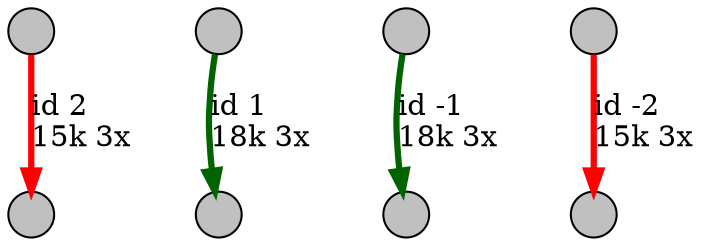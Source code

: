 digraph {
nodesep = 0.5;
node [shape = circle, label = "", height = 0.3];
"0" [style = "filled", fillcolor = "grey"];
"1" [style = "filled", fillcolor = "grey"];
"2" [style = "filled", fillcolor = "grey"];
"3" [style = "filled", fillcolor = "grey"];
"4" [style = "filled", fillcolor = "grey"];
"5" [style = "filled", fillcolor = "grey"];
"6" [style = "filled", fillcolor = "grey"];
"7" [style = "filled", fillcolor = "grey"];
"1" -> "2" [label = "id 1\l18k 3x", color = "darkgreen" , penwidth = 3] ;
"3" -> "4" [label = "id -1\l18k 3x", color = "darkgreen" , penwidth = 3] ;
"0" -> "5" [label = "id 2\l15k 3x", color = "red" , penwidth = 3] ;
"6" -> "7" [label = "id -2\l15k 3x", color = "red" , penwidth = 3] ;
}
